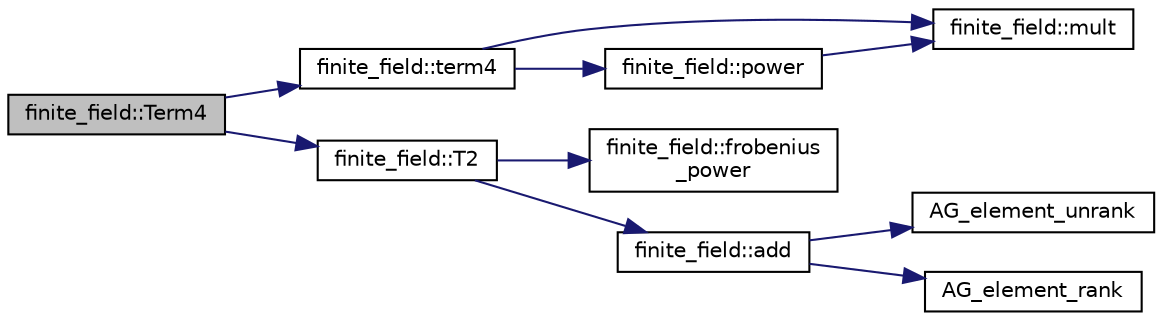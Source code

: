 digraph "finite_field::Term4"
{
  edge [fontname="Helvetica",fontsize="10",labelfontname="Helvetica",labelfontsize="10"];
  node [fontname="Helvetica",fontsize="10",shape=record];
  rankdir="LR";
  Node18891 [label="finite_field::Term4",height=0.2,width=0.4,color="black", fillcolor="grey75", style="filled", fontcolor="black"];
  Node18891 -> Node18892 [color="midnightblue",fontsize="10",style="solid",fontname="Helvetica"];
  Node18892 [label="finite_field::term4",height=0.2,width=0.4,color="black", fillcolor="white", style="filled",URL="$df/d5a/classfinite__field.html#a9f617fca5206785eb642758c66185ca2"];
  Node18892 -> Node18893 [color="midnightblue",fontsize="10",style="solid",fontname="Helvetica"];
  Node18893 [label="finite_field::mult",height=0.2,width=0.4,color="black", fillcolor="white", style="filled",URL="$df/d5a/classfinite__field.html#a24fb5917aa6d4d656fd855b7f44a13b0"];
  Node18892 -> Node18894 [color="midnightblue",fontsize="10",style="solid",fontname="Helvetica"];
  Node18894 [label="finite_field::power",height=0.2,width=0.4,color="black", fillcolor="white", style="filled",URL="$df/d5a/classfinite__field.html#a0437871b8f775f0b2d589188d9ad7e61"];
  Node18894 -> Node18893 [color="midnightblue",fontsize="10",style="solid",fontname="Helvetica"];
  Node18891 -> Node18895 [color="midnightblue",fontsize="10",style="solid",fontname="Helvetica"];
  Node18895 [label="finite_field::T2",height=0.2,width=0.4,color="black", fillcolor="white", style="filled",URL="$df/d5a/classfinite__field.html#a8266c2c6f6bda29855c2bb1e0b500841"];
  Node18895 -> Node18896 [color="midnightblue",fontsize="10",style="solid",fontname="Helvetica"];
  Node18896 [label="finite_field::frobenius\l_power",height=0.2,width=0.4,color="black", fillcolor="white", style="filled",URL="$df/d5a/classfinite__field.html#aec23e43aaefc0ed601cdfa3139496a92"];
  Node18895 -> Node18897 [color="midnightblue",fontsize="10",style="solid",fontname="Helvetica"];
  Node18897 [label="finite_field::add",height=0.2,width=0.4,color="black", fillcolor="white", style="filled",URL="$df/d5a/classfinite__field.html#a8f12328a27500f3c7be0c849ebbc9d14"];
  Node18897 -> Node18898 [color="midnightblue",fontsize="10",style="solid",fontname="Helvetica"];
  Node18898 [label="AG_element_unrank",height=0.2,width=0.4,color="black", fillcolor="white", style="filled",URL="$d4/d67/geometry_8h.html#a4a33b86c87b2879b97cfa1327abe2885"];
  Node18897 -> Node18899 [color="midnightblue",fontsize="10",style="solid",fontname="Helvetica"];
  Node18899 [label="AG_element_rank",height=0.2,width=0.4,color="black", fillcolor="white", style="filled",URL="$d4/d67/geometry_8h.html#ab2ac908d07dd8038fd996e26bdc75c17"];
}
